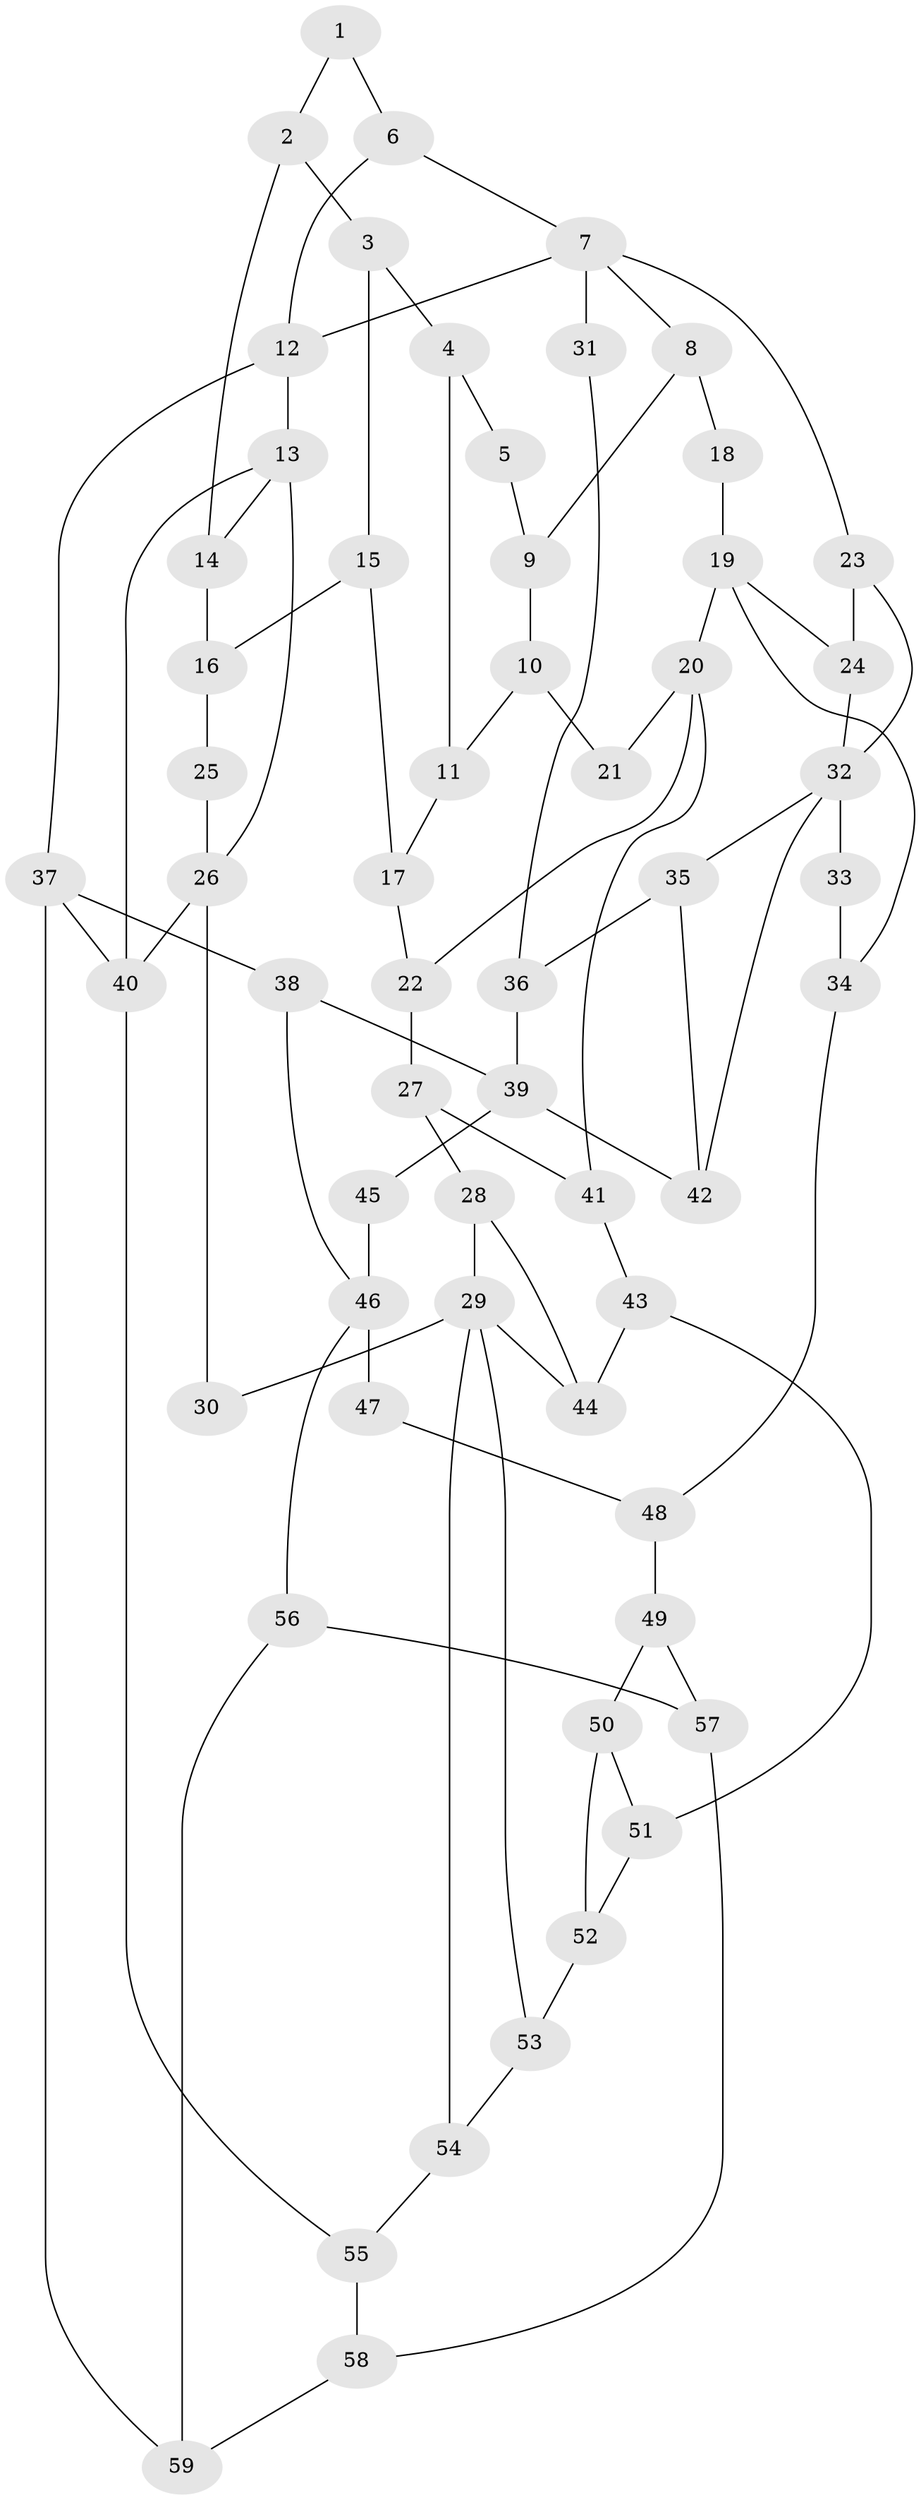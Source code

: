 // original degree distribution, {3: 0.023809523809523808, 5: 0.4523809523809524, 4: 0.27380952380952384, 6: 0.25}
// Generated by graph-tools (version 1.1) at 2025/54/03/04/25 22:54:08]
// undirected, 59 vertices, 91 edges
graph export_dot {
  node [color=gray90,style=filled];
  1;
  2;
  3;
  4;
  5;
  6;
  7;
  8;
  9;
  10;
  11;
  12;
  13;
  14;
  15;
  16;
  17;
  18;
  19;
  20;
  21;
  22;
  23;
  24;
  25;
  26;
  27;
  28;
  29;
  30;
  31;
  32;
  33;
  34;
  35;
  36;
  37;
  38;
  39;
  40;
  41;
  42;
  43;
  44;
  45;
  46;
  47;
  48;
  49;
  50;
  51;
  52;
  53;
  54;
  55;
  56;
  57;
  58;
  59;
  1 -- 2 [weight=1.0];
  1 -- 6 [weight=1.0];
  2 -- 3 [weight=1.0];
  2 -- 14 [weight=1.0];
  3 -- 4 [weight=1.0];
  3 -- 15 [weight=1.0];
  4 -- 5 [weight=1.0];
  4 -- 11 [weight=1.0];
  5 -- 9 [weight=1.0];
  6 -- 7 [weight=1.0];
  6 -- 12 [weight=1.0];
  7 -- 8 [weight=1.0];
  7 -- 12 [weight=1.0];
  7 -- 23 [weight=1.0];
  7 -- 31 [weight=2.0];
  8 -- 9 [weight=1.0];
  8 -- 18 [weight=1.0];
  9 -- 10 [weight=1.0];
  10 -- 11 [weight=1.0];
  10 -- 21 [weight=1.0];
  11 -- 17 [weight=1.0];
  12 -- 13 [weight=1.0];
  12 -- 37 [weight=1.0];
  13 -- 14 [weight=1.0];
  13 -- 26 [weight=1.0];
  13 -- 40 [weight=1.0];
  14 -- 16 [weight=1.0];
  15 -- 16 [weight=1.0];
  15 -- 17 [weight=1.0];
  16 -- 25 [weight=1.0];
  17 -- 22 [weight=1.0];
  18 -- 19 [weight=2.0];
  19 -- 20 [weight=2.0];
  19 -- 24 [weight=1.0];
  19 -- 34 [weight=1.0];
  20 -- 21 [weight=2.0];
  20 -- 22 [weight=1.0];
  20 -- 41 [weight=1.0];
  22 -- 27 [weight=1.0];
  23 -- 24 [weight=1.0];
  23 -- 32 [weight=1.0];
  24 -- 32 [weight=1.0];
  25 -- 26 [weight=2.0];
  26 -- 30 [weight=2.0];
  26 -- 40 [weight=1.0];
  27 -- 28 [weight=1.0];
  27 -- 41 [weight=1.0];
  28 -- 29 [weight=1.0];
  28 -- 44 [weight=1.0];
  29 -- 30 [weight=2.0];
  29 -- 44 [weight=1.0];
  29 -- 53 [weight=1.0];
  29 -- 54 [weight=1.0];
  31 -- 36 [weight=1.0];
  32 -- 33 [weight=2.0];
  32 -- 35 [weight=1.0];
  32 -- 42 [weight=1.0];
  33 -- 34 [weight=1.0];
  34 -- 48 [weight=1.0];
  35 -- 36 [weight=1.0];
  35 -- 42 [weight=1.0];
  36 -- 39 [weight=1.0];
  37 -- 38 [weight=1.0];
  37 -- 40 [weight=1.0];
  37 -- 59 [weight=1.0];
  38 -- 39 [weight=1.0];
  38 -- 46 [weight=1.0];
  39 -- 42 [weight=1.0];
  39 -- 45 [weight=1.0];
  40 -- 55 [weight=1.0];
  41 -- 43 [weight=1.0];
  43 -- 44 [weight=1.0];
  43 -- 51 [weight=1.0];
  45 -- 46 [weight=2.0];
  46 -- 47 [weight=2.0];
  46 -- 56 [weight=1.0];
  47 -- 48 [weight=1.0];
  48 -- 49 [weight=1.0];
  49 -- 50 [weight=1.0];
  49 -- 57 [weight=1.0];
  50 -- 51 [weight=1.0];
  50 -- 52 [weight=1.0];
  51 -- 52 [weight=1.0];
  52 -- 53 [weight=1.0];
  53 -- 54 [weight=1.0];
  54 -- 55 [weight=1.0];
  55 -- 58 [weight=1.0];
  56 -- 57 [weight=1.0];
  56 -- 59 [weight=1.0];
  57 -- 58 [weight=1.0];
  58 -- 59 [weight=1.0];
}
